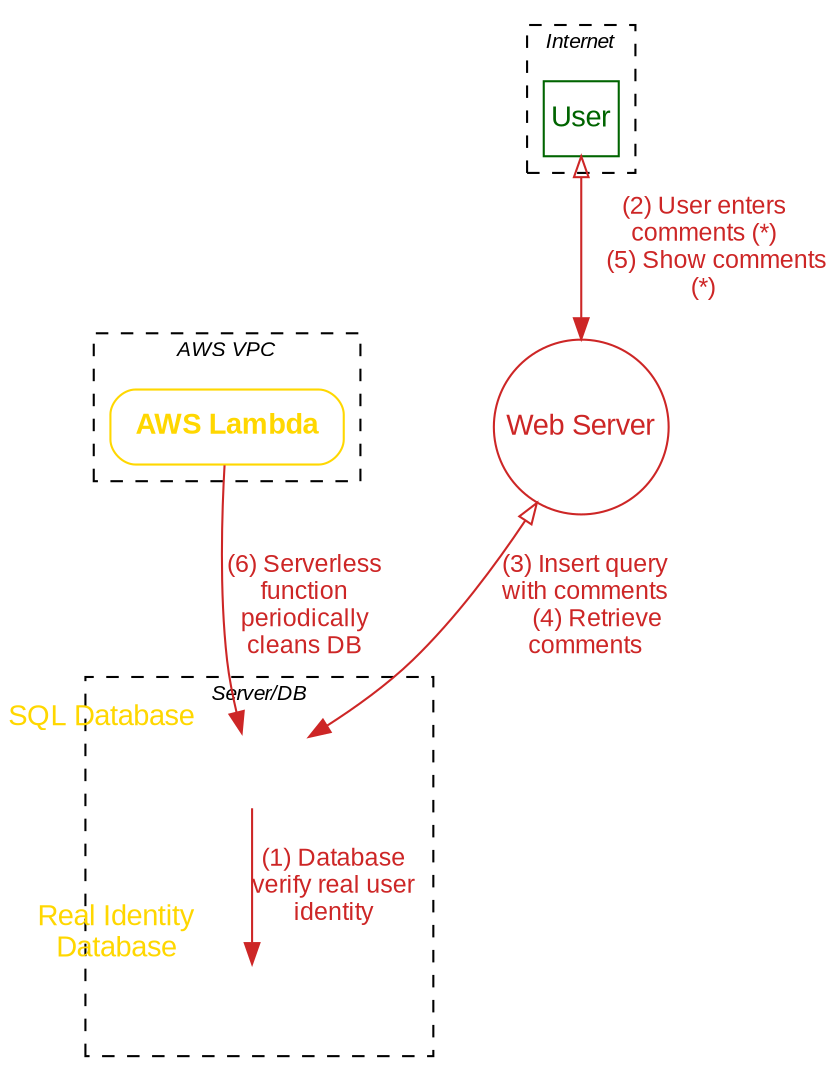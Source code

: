 digraph tm {
    graph [
        fontname = Arial;
        fontsize = 14;
    ]
    node [
        fontname = Arial;
        fontsize = 14;
        rankdir = lr;
    ]
    edge [
        shape = none;
        arrowtail = onormal;
        fontname = Arial;
        fontsize = 12;
    ]
    labelloc = "t";
    fontsize = 20;
    nodesep = 1;

    subgraph cluster_boundary_AWSVPC_579e9aae81 {
        graph [
            fontsize = 10;
            fontcolor = black;
            style = dashed;
            color = black;
            label = <<i>AWS VPC</i>>;
        ]

        lambda_AWSLambda_0291419f72 [
            shape = rectangle; style=rounded;

            color = gold;
            fontcolor = gold;
            label = <
                <table border="0" cellborder="0" cellpadding="2">
                    <tr><td><b>AWS Lambda</b></td></tr>
                </table>
            >;
        ]

    }

    subgraph cluster_boundary_Internet_acf3059e70 {
        graph [
            fontsize = 10;
            fontcolor = black;
            style = dashed;
            color = black;
            label = <<i>Internet</i>>;
        ]

        actor_User_f2eb7a3ff7 [
            shape = square;
            color = darkgreen;
            fontcolor = darkgreen;
            label = "User";
            margin = 0.02;
        ]

    }

    subgraph cluster_boundary_ServerDB_88f2d9c06f {
        graph [
            fontsize = 10;
            fontcolor = black;
            style = dashed;
            color = black;
            label = <<i>Server/DB</i>>;
        ]

        datastore_SQLDatabase_f8af758679 [
            shape = none;
            fixedsize = shape;
            image = "/Users/izar.tarandach/Src/pytm/pytm/images/datastore_gold.png";
            imagescale = true;
            color = gold;
            fontcolor = gold;
            xlabel = "SQL Database";
            label = "";
        ]

        datastore_RealIdentityDatabase_2c440ebe53 [
            shape = none;
            fixedsize = shape;
            image = "/Users/izar.tarandach/Src/pytm/pytm/images/datastore_gold.png";
            imagescale = true;
            color = gold;
            fontcolor = gold;
            xlabel = "Real Identity\nDatabase";
            label = "";
        ]

    }

    server_WebServer_d2006ce1bb [
        shape = circle;
        color = firebrick3;
        fontcolor = firebrick3;
        label = "Web Server";
        margin = 0.02;
    ]

    datastore_SQLDatabase_f8af758679 -> datastore_RealIdentityDatabase_2c440ebe53 [
        color = firebrick3;
        fontcolor = firebrick3;
        dir = forward;
        label = "(1) Database\nverify real user\nidentity";
    ]

    actor_User_f2eb7a3ff7 -> server_WebServer_d2006ce1bb [
        color = firebrick3;
        fontcolor = firebrick3;
        dir = both;
        label = "(2) User enters\ncomments (*)
    (5) Show comments\n(*)";
    ]

    server_WebServer_d2006ce1bb -> datastore_SQLDatabase_f8af758679 [
        color = firebrick3;
        fontcolor = firebrick3;
        dir = both;
        label = "(3) Insert query\nwith comments
    (4) Retrieve\ncomments";
    ]

    lambda_AWSLambda_0291419f72 -> datastore_SQLDatabase_f8af758679 [
        color = firebrick3;
        fontcolor = firebrick3;
        dir = forward;
        label = "(6) Serverless\nfunction\nperiodically\ncleans DB";
    ]

}
